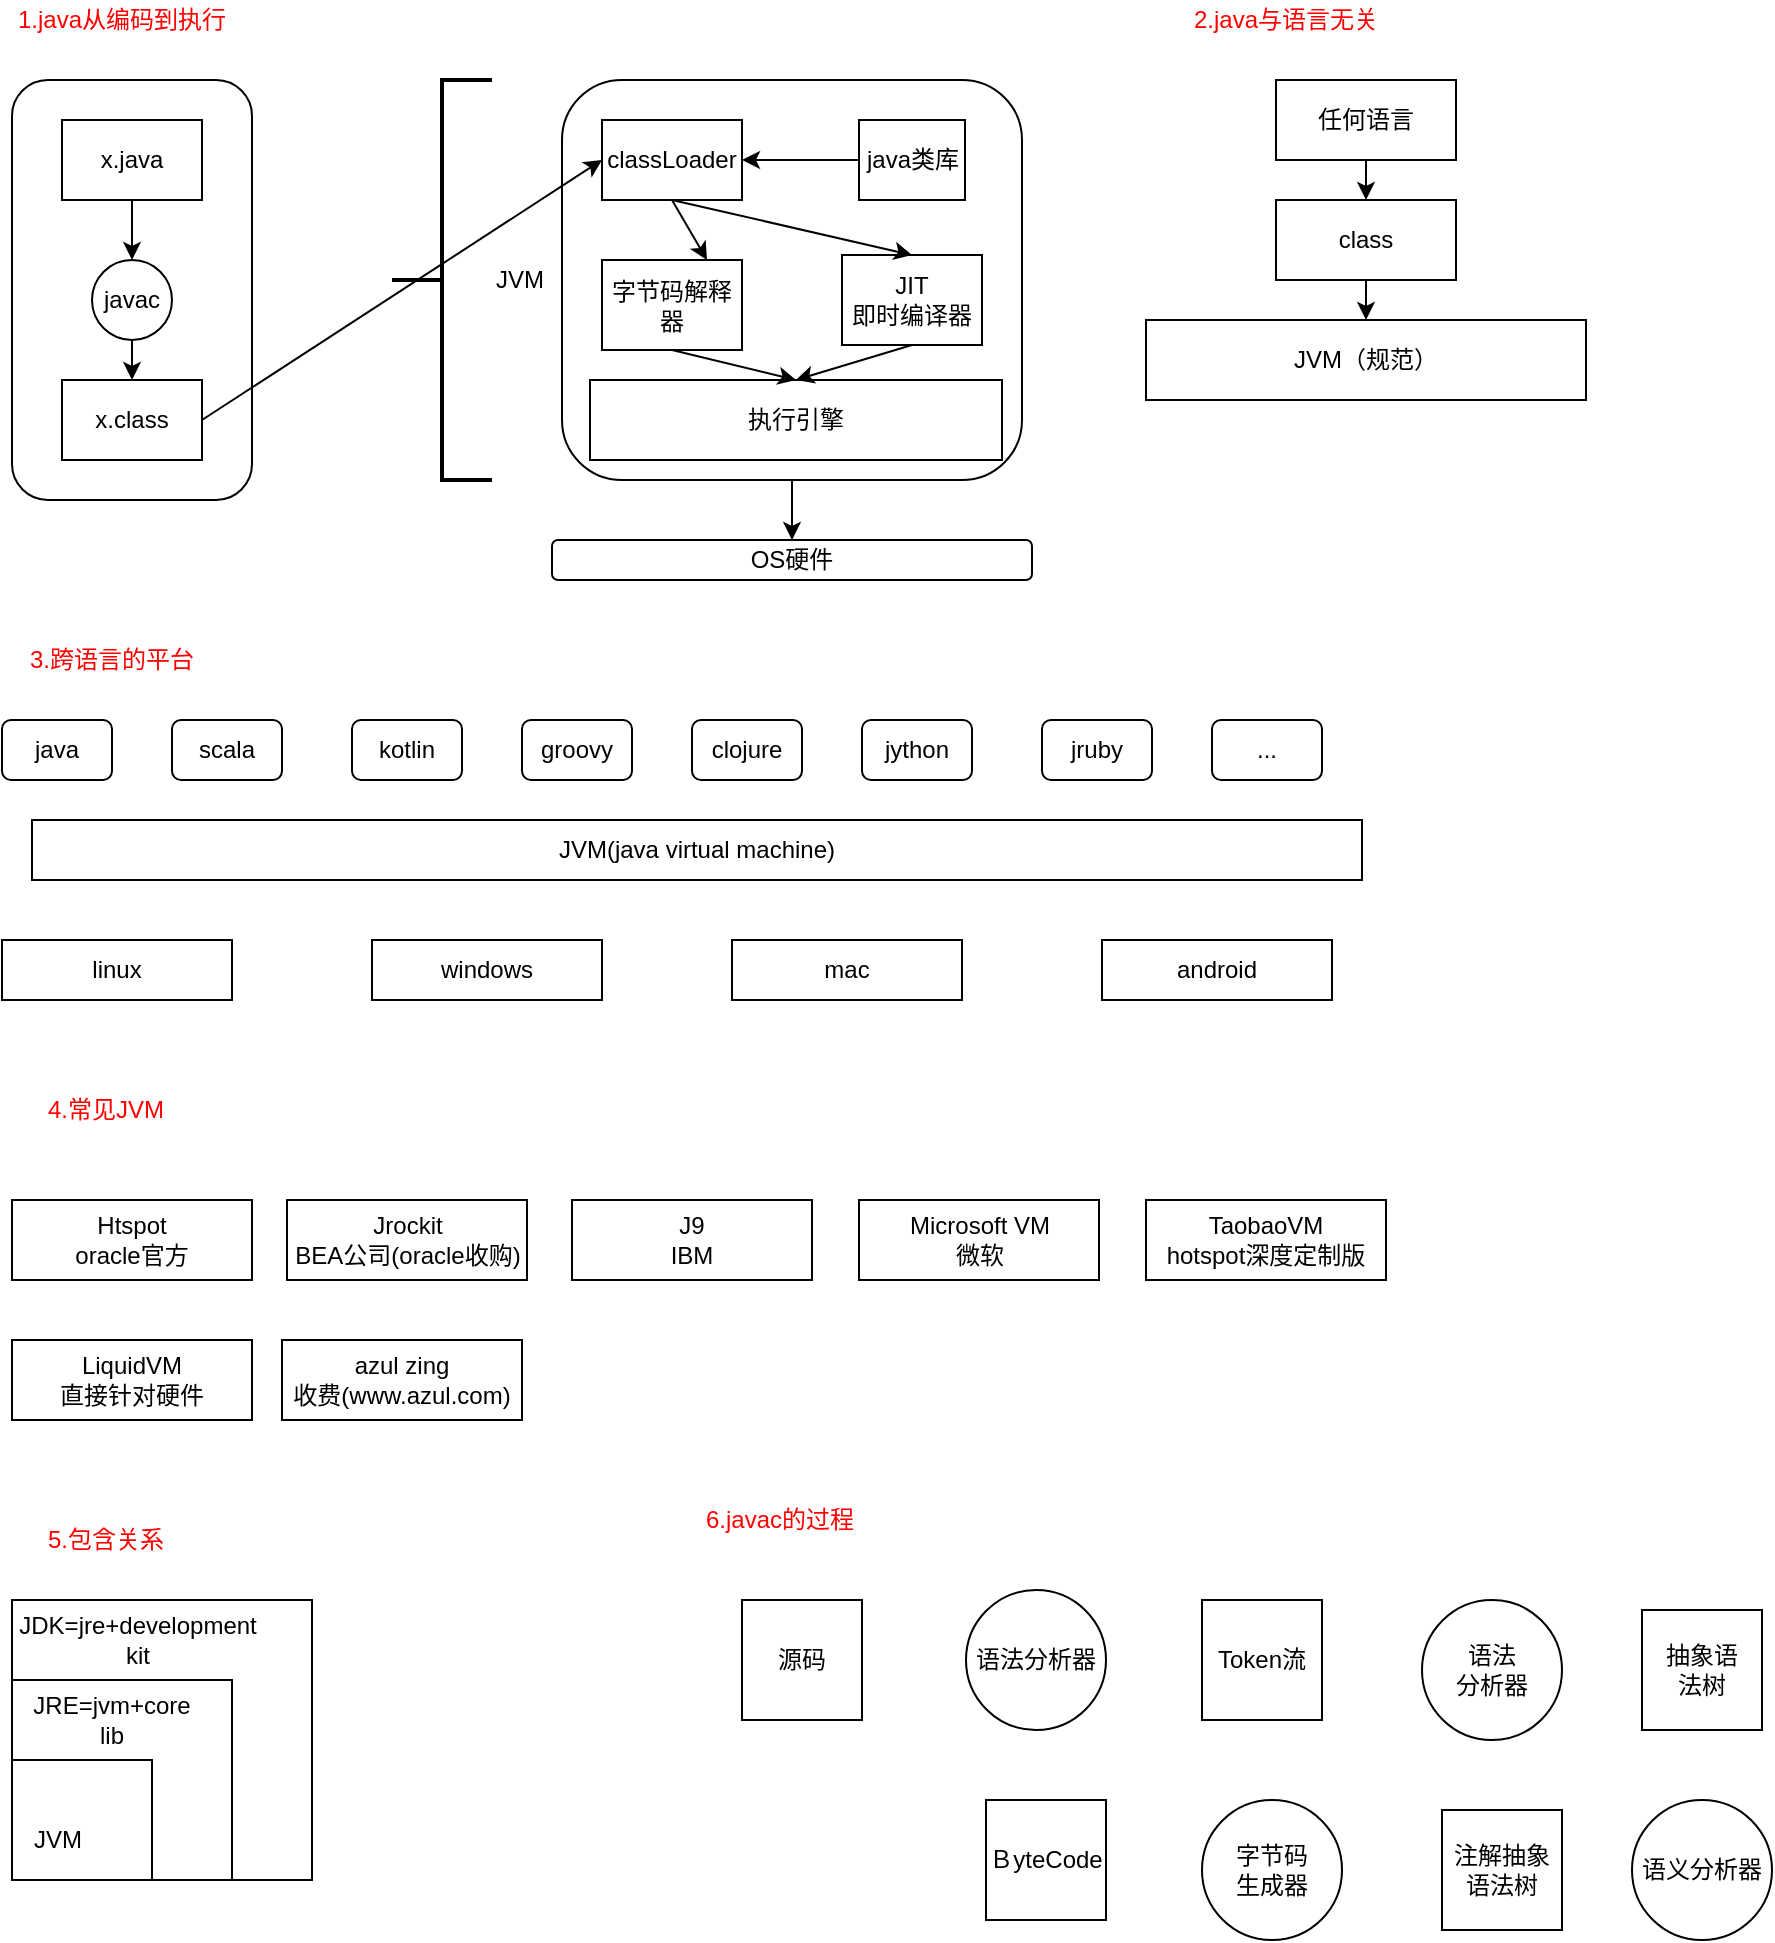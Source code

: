 <mxfile version="12.6.5" type="device" pages="4"><diagram id="XCMA18S-2-DH6IaNeQfw" name="JVM概述"><mxGraphModel dx="918" dy="587" grid="1" gridSize="10" guides="1" tooltips="1" connect="1" arrows="1" fold="1" page="1" pageScale="1" pageWidth="827" pageHeight="1169" math="0" shadow="0"><root><mxCell id="0"/><mxCell id="1" parent="0"/><mxCell id="EhO5fCS3zYw-A1HwDDp3-8" value="1.java从编码到执行" style="text;html=1;strokeColor=none;fillColor=none;align=center;verticalAlign=middle;whiteSpace=wrap;rounded=0;fontColor=#FF0000;" parent="1" vertex="1"><mxGeometry x="40" y="40" width="110" height="20" as="geometry"/></mxCell><mxCell id="EhO5fCS3zYw-A1HwDDp3-9" value="" style="rounded=1;whiteSpace=wrap;html=1;" parent="1" vertex="1"><mxGeometry x="40" y="80" width="120" height="210" as="geometry"/></mxCell><mxCell id="EhO5fCS3zYw-A1HwDDp3-10" value="x.java" style="rounded=0;whiteSpace=wrap;html=1;" parent="1" vertex="1"><mxGeometry x="65" y="100" width="70" height="40" as="geometry"/></mxCell><mxCell id="EhO5fCS3zYw-A1HwDDp3-12" value="javac" style="ellipse;whiteSpace=wrap;html=1;aspect=fixed;" parent="1" vertex="1"><mxGeometry x="80" y="170" width="40" height="40" as="geometry"/></mxCell><mxCell id="EhO5fCS3zYw-A1HwDDp3-13" value="x.class" style="rounded=0;whiteSpace=wrap;html=1;" parent="1" vertex="1"><mxGeometry x="65" y="230" width="70" height="40" as="geometry"/></mxCell><mxCell id="EhO5fCS3zYw-A1HwDDp3-14" value="" style="endArrow=classic;html=1;exitX=0.5;exitY=1;exitDx=0;exitDy=0;" parent="1" source="EhO5fCS3zYw-A1HwDDp3-10" target="EhO5fCS3zYw-A1HwDDp3-12" edge="1"><mxGeometry width="50" height="50" relative="1" as="geometry"><mxPoint x="340" y="160" as="sourcePoint"/><mxPoint x="390" y="110" as="targetPoint"/></mxGeometry></mxCell><mxCell id="EhO5fCS3zYw-A1HwDDp3-15" value="" style="endArrow=classic;html=1;exitX=0.5;exitY=1;exitDx=0;exitDy=0;entryX=0.5;entryY=0;entryDx=0;entryDy=0;" parent="1" source="EhO5fCS3zYw-A1HwDDp3-12" target="EhO5fCS3zYw-A1HwDDp3-13" edge="1"><mxGeometry width="50" height="50" relative="1" as="geometry"><mxPoint x="340" y="160" as="sourcePoint"/><mxPoint x="390" y="110" as="targetPoint"/></mxGeometry></mxCell><mxCell id="EhO5fCS3zYw-A1HwDDp3-22" value="" style="rounded=1;whiteSpace=wrap;html=1;" parent="1" vertex="1"><mxGeometry x="315" y="80" width="230" height="200" as="geometry"/></mxCell><mxCell id="EhO5fCS3zYw-A1HwDDp3-23" value="执行引擎" style="rounded=0;whiteSpace=wrap;html=1;" parent="1" vertex="1"><mxGeometry x="329" y="230" width="206" height="40" as="geometry"/></mxCell><mxCell id="EhO5fCS3zYw-A1HwDDp3-24" value="classLoader" style="rounded=0;whiteSpace=wrap;html=1;" parent="1" vertex="1"><mxGeometry x="335" y="100" width="70" height="40" as="geometry"/></mxCell><mxCell id="EhO5fCS3zYw-A1HwDDp3-25" value="java类库" style="rounded=0;whiteSpace=wrap;html=1;" parent="1" vertex="1"><mxGeometry x="463.5" y="100" width="53" height="40" as="geometry"/></mxCell><mxCell id="EhO5fCS3zYw-A1HwDDp3-26" value="JIT&lt;br&gt;即时编译器" style="rounded=0;whiteSpace=wrap;html=1;" parent="1" vertex="1"><mxGeometry x="455" y="167.5" width="70" height="45" as="geometry"/></mxCell><mxCell id="EhO5fCS3zYw-A1HwDDp3-27" value="字节码解释器" style="rounded=0;whiteSpace=wrap;html=1;" parent="1" vertex="1"><mxGeometry x="335" y="170" width="70" height="45" as="geometry"/></mxCell><mxCell id="EhO5fCS3zYw-A1HwDDp3-28" value="" style="endArrow=classic;html=1;exitX=0;exitY=0.5;exitDx=0;exitDy=0;entryX=1;entryY=0.5;entryDx=0;entryDy=0;" parent="1" source="EhO5fCS3zYw-A1HwDDp3-25" target="EhO5fCS3zYw-A1HwDDp3-24" edge="1"><mxGeometry width="50" height="50" relative="1" as="geometry"><mxPoint x="425" y="180" as="sourcePoint"/><mxPoint x="475" y="130" as="targetPoint"/></mxGeometry></mxCell><mxCell id="EhO5fCS3zYw-A1HwDDp3-29" value="" style="endArrow=classic;html=1;exitX=1;exitY=0.5;exitDx=0;exitDy=0;entryX=0;entryY=0.5;entryDx=0;entryDy=0;" parent="1" source="EhO5fCS3zYw-A1HwDDp3-13" target="EhO5fCS3zYw-A1HwDDp3-24" edge="1"><mxGeometry width="50" height="50" relative="1" as="geometry"><mxPoint x="390" y="180" as="sourcePoint"/><mxPoint x="440" y="130" as="targetPoint"/></mxGeometry></mxCell><mxCell id="EhO5fCS3zYw-A1HwDDp3-30" value="" style="endArrow=classic;html=1;exitX=0.5;exitY=1;exitDx=0;exitDy=0;entryX=0.75;entryY=0;entryDx=0;entryDy=0;" parent="1" source="EhO5fCS3zYw-A1HwDDp3-24" target="EhO5fCS3zYw-A1HwDDp3-27" edge="1"><mxGeometry width="50" height="50" relative="1" as="geometry"><mxPoint x="425" y="180" as="sourcePoint"/><mxPoint x="475" y="130" as="targetPoint"/></mxGeometry></mxCell><mxCell id="EhO5fCS3zYw-A1HwDDp3-31" value="" style="endArrow=classic;html=1;exitX=0.5;exitY=1;exitDx=0;exitDy=0;entryX=0.5;entryY=0;entryDx=0;entryDy=0;" parent="1" source="EhO5fCS3zYw-A1HwDDp3-24" target="EhO5fCS3zYw-A1HwDDp3-26" edge="1"><mxGeometry width="50" height="50" relative="1" as="geometry"><mxPoint x="425" y="180" as="sourcePoint"/><mxPoint x="475" y="130" as="targetPoint"/></mxGeometry></mxCell><mxCell id="EhO5fCS3zYw-A1HwDDp3-32" value="" style="endArrow=classic;html=1;exitX=0.5;exitY=1;exitDx=0;exitDy=0;entryX=0.5;entryY=0;entryDx=0;entryDy=0;" parent="1" source="EhO5fCS3zYw-A1HwDDp3-27" target="EhO5fCS3zYw-A1HwDDp3-23" edge="1"><mxGeometry width="50" height="50" relative="1" as="geometry"><mxPoint x="425" y="180" as="sourcePoint"/><mxPoint x="475" y="130" as="targetPoint"/></mxGeometry></mxCell><mxCell id="EhO5fCS3zYw-A1HwDDp3-33" value="" style="endArrow=classic;html=1;exitX=0.5;exitY=1;exitDx=0;exitDy=0;entryX=0.5;entryY=0;entryDx=0;entryDy=0;" parent="1" source="EhO5fCS3zYw-A1HwDDp3-26" target="EhO5fCS3zYw-A1HwDDp3-23" edge="1"><mxGeometry width="50" height="50" relative="1" as="geometry"><mxPoint x="425" y="180" as="sourcePoint"/><mxPoint x="475" y="130" as="targetPoint"/></mxGeometry></mxCell><mxCell id="EhO5fCS3zYw-A1HwDDp3-35" value="OS硬件" style="rounded=1;whiteSpace=wrap;html=1;" parent="1" vertex="1"><mxGeometry x="310" y="310" width="240" height="20" as="geometry"/></mxCell><mxCell id="EhO5fCS3zYw-A1HwDDp3-36" value="" style="endArrow=classic;html=1;exitX=0.5;exitY=1;exitDx=0;exitDy=0;entryX=0.5;entryY=0;entryDx=0;entryDy=0;" parent="1" source="EhO5fCS3zYw-A1HwDDp3-22" target="EhO5fCS3zYw-A1HwDDp3-35" edge="1"><mxGeometry width="50" height="50" relative="1" as="geometry"><mxPoint x="425" y="180" as="sourcePoint"/><mxPoint x="475" y="130" as="targetPoint"/></mxGeometry></mxCell><mxCell id="EhO5fCS3zYw-A1HwDDp3-38" value="JVM" style="strokeWidth=2;html=1;shape=mxgraph.flowchart.annotation_2;align=left;labelPosition=right;pointerEvents=1;" parent="1" vertex="1"><mxGeometry x="230" y="80" width="50" height="200" as="geometry"/></mxCell><mxCell id="EhO5fCS3zYw-A1HwDDp3-39" value="2.java与语言无关" style="text;html=1;strokeColor=none;fillColor=none;align=center;verticalAlign=middle;whiteSpace=wrap;rounded=0;fontColor=#FF0000;" parent="1" vertex="1"><mxGeometry x="607" y="40" width="140" height="20" as="geometry"/></mxCell><mxCell id="EhO5fCS3zYw-A1HwDDp3-40" value="任何语言" style="rounded=0;whiteSpace=wrap;html=1;" parent="1" vertex="1"><mxGeometry x="672" y="80" width="90" height="40" as="geometry"/></mxCell><mxCell id="EhO5fCS3zYw-A1HwDDp3-41" value="class" style="rounded=0;whiteSpace=wrap;html=1;" parent="1" vertex="1"><mxGeometry x="672" y="140" width="90" height="40" as="geometry"/></mxCell><mxCell id="EhO5fCS3zYw-A1HwDDp3-43" value="JVM（规范）" style="rounded=0;whiteSpace=wrap;html=1;" parent="1" vertex="1"><mxGeometry x="607" y="200" width="220" height="40" as="geometry"/></mxCell><mxCell id="EhO5fCS3zYw-A1HwDDp3-46" value="" style="endArrow=classic;html=1;exitX=0.5;exitY=1;exitDx=0;exitDy=0;entryX=0.5;entryY=0;entryDx=0;entryDy=0;" parent="1" source="EhO5fCS3zYw-A1HwDDp3-40" target="EhO5fCS3zYw-A1HwDDp3-41" edge="1"><mxGeometry width="50" height="50" relative="1" as="geometry"><mxPoint x="962" y="50" as="sourcePoint"/><mxPoint x="1012" as="targetPoint"/></mxGeometry></mxCell><mxCell id="EhO5fCS3zYw-A1HwDDp3-47" value="" style="endArrow=classic;html=1;exitX=0.5;exitY=1;exitDx=0;exitDy=0;entryX=0.5;entryY=0;entryDx=0;entryDy=0;" parent="1" source="EhO5fCS3zYw-A1HwDDp3-41" target="EhO5fCS3zYw-A1HwDDp3-43" edge="1"><mxGeometry width="50" height="50" relative="1" as="geometry"><mxPoint x="962" y="50" as="sourcePoint"/><mxPoint x="1012" as="targetPoint"/></mxGeometry></mxCell><mxCell id="EhO5fCS3zYw-A1HwDDp3-48" value="java" style="rounded=1;whiteSpace=wrap;html=1;" parent="1" vertex="1"><mxGeometry x="35" y="400" width="55" height="30" as="geometry"/></mxCell><mxCell id="EhO5fCS3zYw-A1HwDDp3-49" value="3.跨语言的平台" style="text;html=1;strokeColor=none;fillColor=none;align=center;verticalAlign=middle;whiteSpace=wrap;rounded=0;fontColor=#FF0000;" parent="1" vertex="1"><mxGeometry x="40" y="360" width="100" height="20" as="geometry"/></mxCell><mxCell id="EhO5fCS3zYw-A1HwDDp3-50" value="scala" style="rounded=1;whiteSpace=wrap;html=1;" parent="1" vertex="1"><mxGeometry x="120" y="400" width="55" height="30" as="geometry"/></mxCell><mxCell id="EhO5fCS3zYw-A1HwDDp3-51" value="kotlin" style="rounded=1;whiteSpace=wrap;html=1;" parent="1" vertex="1"><mxGeometry x="210" y="400" width="55" height="30" as="geometry"/></mxCell><mxCell id="EhO5fCS3zYw-A1HwDDp3-52" value="groovy" style="rounded=1;whiteSpace=wrap;html=1;" parent="1" vertex="1"><mxGeometry x="295" y="400" width="55" height="30" as="geometry"/></mxCell><mxCell id="EhO5fCS3zYw-A1HwDDp3-53" value="clojure" style="rounded=1;whiteSpace=wrap;html=1;" parent="1" vertex="1"><mxGeometry x="380" y="400" width="55" height="30" as="geometry"/></mxCell><mxCell id="EhO5fCS3zYw-A1HwDDp3-54" value="jython" style="rounded=1;whiteSpace=wrap;html=1;" parent="1" vertex="1"><mxGeometry x="465" y="400" width="55" height="30" as="geometry"/></mxCell><mxCell id="EhO5fCS3zYw-A1HwDDp3-55" value="jruby" style="rounded=1;whiteSpace=wrap;html=1;" parent="1" vertex="1"><mxGeometry x="555" y="400" width="55" height="30" as="geometry"/></mxCell><mxCell id="EhO5fCS3zYw-A1HwDDp3-56" value="..." style="rounded=1;whiteSpace=wrap;html=1;" parent="1" vertex="1"><mxGeometry x="640" y="400" width="55" height="30" as="geometry"/></mxCell><mxCell id="EhO5fCS3zYw-A1HwDDp3-57" value="JVM(java virtual machine)" style="rounded=0;whiteSpace=wrap;html=1;" parent="1" vertex="1"><mxGeometry x="50" y="450" width="665" height="30" as="geometry"/></mxCell><mxCell id="EhO5fCS3zYw-A1HwDDp3-58" value="linux" style="rounded=0;whiteSpace=wrap;html=1;" parent="1" vertex="1"><mxGeometry x="35" y="510" width="115" height="30" as="geometry"/></mxCell><mxCell id="EhO5fCS3zYw-A1HwDDp3-59" value="windows" style="rounded=0;whiteSpace=wrap;html=1;" parent="1" vertex="1"><mxGeometry x="220" y="510" width="115" height="30" as="geometry"/></mxCell><mxCell id="EhO5fCS3zYw-A1HwDDp3-60" value="mac" style="rounded=0;whiteSpace=wrap;html=1;" parent="1" vertex="1"><mxGeometry x="400" y="510" width="115" height="30" as="geometry"/></mxCell><mxCell id="EhO5fCS3zYw-A1HwDDp3-61" value="android" style="rounded=0;whiteSpace=wrap;html=1;" parent="1" vertex="1"><mxGeometry x="585" y="510" width="115" height="30" as="geometry"/></mxCell><mxCell id="EhO5fCS3zYw-A1HwDDp3-62" value="4.常见JVM" style="text;html=1;strokeColor=none;fillColor=none;align=center;verticalAlign=middle;whiteSpace=wrap;rounded=0;fontColor=#FF0000;" parent="1" vertex="1"><mxGeometry x="42.5" y="585" width="87.5" height="20" as="geometry"/></mxCell><mxCell id="EhO5fCS3zYw-A1HwDDp3-63" value="Htspot&lt;br&gt;oracle官方" style="rounded=0;whiteSpace=wrap;html=1;" parent="1" vertex="1"><mxGeometry x="40" y="640" width="120" height="40" as="geometry"/></mxCell><mxCell id="EhO5fCS3zYw-A1HwDDp3-64" value="Jrockit&lt;br&gt;BEA公司(oracle收购)" style="rounded=0;whiteSpace=wrap;html=1;" parent="1" vertex="1"><mxGeometry x="177.5" y="640" width="120" height="40" as="geometry"/></mxCell><mxCell id="EhO5fCS3zYw-A1HwDDp3-65" value="J9&lt;br&gt;IBM" style="rounded=0;whiteSpace=wrap;html=1;" parent="1" vertex="1"><mxGeometry x="320" y="640" width="120" height="40" as="geometry"/></mxCell><mxCell id="EhO5fCS3zYw-A1HwDDp3-66" value="Microsoft VM&lt;br&gt;微软" style="rounded=0;whiteSpace=wrap;html=1;" parent="1" vertex="1"><mxGeometry x="463.5" y="640" width="120" height="40" as="geometry"/></mxCell><mxCell id="EhO5fCS3zYw-A1HwDDp3-67" value="TaobaoVM&lt;br&gt;hotspot深度定制版" style="rounded=0;whiteSpace=wrap;html=1;" parent="1" vertex="1"><mxGeometry x="607" y="640" width="120" height="40" as="geometry"/></mxCell><mxCell id="EhO5fCS3zYw-A1HwDDp3-68" value="LiquidVM&lt;br&gt;直接针对硬件" style="rounded=0;whiteSpace=wrap;html=1;" parent="1" vertex="1"><mxGeometry x="40" y="710" width="120" height="40" as="geometry"/></mxCell><mxCell id="EhO5fCS3zYw-A1HwDDp3-69" value="azul zing&lt;br&gt;收费(www.azul.com)" style="rounded=0;whiteSpace=wrap;html=1;" parent="1" vertex="1"><mxGeometry x="175" y="710" width="120" height="40" as="geometry"/></mxCell><mxCell id="EhO5fCS3zYw-A1HwDDp3-70" value="" style="rounded=0;whiteSpace=wrap;html=1;" parent="1" vertex="1"><mxGeometry x="40" y="840" width="150" height="140" as="geometry"/></mxCell><mxCell id="EhO5fCS3zYw-A1HwDDp3-71" value="" style="rounded=0;whiteSpace=wrap;html=1;" parent="1" vertex="1"><mxGeometry x="40" y="880" width="110" height="100" as="geometry"/></mxCell><mxCell id="EhO5fCS3zYw-A1HwDDp3-72" value="" style="rounded=0;whiteSpace=wrap;html=1;" parent="1" vertex="1"><mxGeometry x="40" y="920" width="70" height="60" as="geometry"/></mxCell><mxCell id="EhO5fCS3zYw-A1HwDDp3-74" value="JVM" style="text;html=1;strokeColor=none;fillColor=none;align=center;verticalAlign=middle;whiteSpace=wrap;rounded=0;" parent="1" vertex="1"><mxGeometry x="42.5" y="950" width="40" height="20" as="geometry"/></mxCell><mxCell id="EhO5fCS3zYw-A1HwDDp3-75" value="JRE=jvm+core lib" style="text;html=1;strokeColor=none;fillColor=none;align=center;verticalAlign=middle;whiteSpace=wrap;rounded=0;" parent="1" vertex="1"><mxGeometry x="60" y="890" width="60" height="20" as="geometry"/></mxCell><mxCell id="EhO5fCS3zYw-A1HwDDp3-76" value="JDK=jre+development kit" style="text;html=1;strokeColor=none;fillColor=none;align=center;verticalAlign=middle;whiteSpace=wrap;rounded=0;" parent="1" vertex="1"><mxGeometry x="82.5" y="850" width="40" height="20" as="geometry"/></mxCell><mxCell id="EhO5fCS3zYw-A1HwDDp3-84" value="5.包含关系" style="text;html=1;strokeColor=none;fillColor=none;align=center;verticalAlign=middle;whiteSpace=wrap;rounded=0;fontColor=#FF0000;" parent="1" vertex="1"><mxGeometry x="42.5" y="800" width="87.5" height="20" as="geometry"/></mxCell><mxCell id="OsJob6mIkkgW1lecWYGq-1" value="6.javac的过程" style="text;html=1;strokeColor=none;fillColor=none;align=center;verticalAlign=middle;whiteSpace=wrap;rounded=0;fontColor=#FF0000;" vertex="1" parent="1"><mxGeometry x="380" y="790" width="87.5" height="20" as="geometry"/></mxCell><mxCell id="OsJob6mIkkgW1lecWYGq-2" value="ＢyteCode" style="whiteSpace=wrap;html=1;aspect=fixed;" vertex="1" parent="1"><mxGeometry x="527" y="940" width="60" height="60" as="geometry"/></mxCell><mxCell id="OsJob6mIkkgW1lecWYGq-3" value="语法分析器" style="ellipse;whiteSpace=wrap;html=1;aspect=fixed;" vertex="1" parent="1"><mxGeometry x="517" y="835" width="70" height="70" as="geometry"/></mxCell><mxCell id="OsJob6mIkkgW1lecWYGq-5" value="Token流" style="whiteSpace=wrap;html=1;aspect=fixed;" vertex="1" parent="1"><mxGeometry x="635" y="840" width="60" height="60" as="geometry"/></mxCell><mxCell id="OsJob6mIkkgW1lecWYGq-6" value="源码" style="whiteSpace=wrap;html=1;aspect=fixed;" vertex="1" parent="1"><mxGeometry x="405" y="840" width="60" height="60" as="geometry"/></mxCell><mxCell id="OsJob6mIkkgW1lecWYGq-8" value="注解抽象语法树" style="whiteSpace=wrap;html=1;aspect=fixed;" vertex="1" parent="1"><mxGeometry x="755" y="945" width="60" height="60" as="geometry"/></mxCell><mxCell id="OsJob6mIkkgW1lecWYGq-9" value="抽象语&lt;br&gt;法树" style="whiteSpace=wrap;html=1;aspect=fixed;" vertex="1" parent="1"><mxGeometry x="855" y="845" width="60" height="60" as="geometry"/></mxCell><mxCell id="OsJob6mIkkgW1lecWYGq-10" value="语义分析器" style="ellipse;whiteSpace=wrap;html=1;aspect=fixed;" vertex="1" parent="1"><mxGeometry x="850" y="940" width="70" height="70" as="geometry"/></mxCell><mxCell id="OsJob6mIkkgW1lecWYGq-11" value="字节码&lt;br&gt;生成器" style="ellipse;whiteSpace=wrap;html=1;aspect=fixed;" vertex="1" parent="1"><mxGeometry x="635" y="940" width="70" height="70" as="geometry"/></mxCell><mxCell id="OsJob6mIkkgW1lecWYGq-12" value="语法&lt;br&gt;分析器" style="ellipse;whiteSpace=wrap;html=1;aspect=fixed;" vertex="1" parent="1"><mxGeometry x="745" y="840" width="70" height="70" as="geometry"/></mxCell></root></mxGraphModel></diagram><diagram id="WfQSP3gO_Pmhx5HXC3ej" name="java运行时数据区"><mxGraphModel dx="1355" dy="825" grid="1" gridSize="10" guides="1" tooltips="1" connect="1" arrows="1" fold="1" page="1" pageScale="1" pageWidth="850" pageHeight="1100" math="0" shadow="0"><root><mxCell id="nvC6qELrAws1oAD9bObG-0"/><mxCell id="nvC6qELrAws1oAD9bObG-1" parent="nvC6qELrAws1oAD9bObG-0"/><mxCell id="nvC6qELrAws1oAD9bObG-2" value="JVM stacks&lt;br&gt;（java线程独有的）&lt;br&gt;每一个方法对应的栈帧" style="ellipse;whiteSpace=wrap;html=1;" parent="nvC6qELrAws1oAD9bObG-1" vertex="1"><mxGeometry x="290" y="110" width="120" height="80" as="geometry"/></mxCell><mxCell id="nvC6qELrAws1oAD9bObG-3" value="Program Counter&lt;br&gt;（PC指针）" style="ellipse;whiteSpace=wrap;html=1;" parent="nvC6qELrAws1oAD9bObG-1" vertex="1"><mxGeometry x="290" y="20" width="120" height="80" as="geometry"/></mxCell><mxCell id="nvC6qELrAws1oAD9bObG-4" value="native&amp;nbsp;&lt;br&gt;method&lt;br&gt;stacks&lt;br&gt;（本地方法区,c++实现，操作系统管理）" style="ellipse;whiteSpace=wrap;html=1;" parent="nvC6qELrAws1oAD9bObG-1" vertex="1"><mxGeometry x="290" y="210" width="120" height="80" as="geometry"/></mxCell><mxCell id="nvC6qELrAws1oAD9bObG-5" value="Heap&lt;br&gt;（堆,线程共享&lt;br&gt;）" style="ellipse;whiteSpace=wrap;html=1;" parent="nvC6qELrAws1oAD9bObG-1" vertex="1"><mxGeometry x="380" y="390" width="120" height="80" as="geometry"/></mxCell><mxCell id="nvC6qELrAws1oAD9bObG-6" value="method&lt;br&gt;area&lt;br&gt;(class信息)&lt;br&gt;method area&lt;br&gt;perm&lt;br&gt;meta space&lt;br&gt;" style="ellipse;whiteSpace=wrap;html=1;" parent="nvC6qELrAws1oAD9bObG-1" vertex="1"><mxGeometry x="150" y="390" width="120" height="80" as="geometry"/></mxCell><mxCell id="nvC6qELrAws1oAD9bObG-7" value="Direct&lt;br&gt;Memory&lt;br&gt;(1.4后直接内存,&lt;br&gt;用户空间能直接访问内核空间)" style="ellipse;whiteSpace=wrap;html=1;" parent="nvC6qELrAws1oAD9bObG-1" vertex="1"><mxGeometry x="690" y="390" width="120" height="80" as="geometry"/></mxCell><mxCell id="nvC6qELrAws1oAD9bObG-8" value="run-time&lt;br&gt;constant&lt;br&gt;pool&lt;br&gt;（常量池）" style="ellipse;whiteSpace=wrap;html=1;" parent="nvC6qELrAws1oAD9bObG-1" vertex="1"><mxGeometry x="100" y="510" width="120" height="80" as="geometry"/></mxCell><mxCell id="nvC6qELrAws1oAD9bObG-9" value="" style="endArrow=classic;html=1;exitX=0;exitY=0.5;exitDx=0;exitDy=0;entryX=0;entryY=0;entryDx=0;entryDy=0;" parent="nvC6qELrAws1oAD9bObG-1" source="nvC6qELrAws1oAD9bObG-6" target="nvC6qELrAws1oAD9bObG-8" edge="1"><mxGeometry width="50" height="50" relative="1" as="geometry"><mxPoint x="100" y="700" as="sourcePoint"/><mxPoint x="150" y="650" as="targetPoint"/></mxGeometry></mxCell><mxCell id="nvC6qELrAws1oAD9bObG-10" value="include" style="text;html=1;align=center;verticalAlign=middle;resizable=0;points=[];labelBackgroundColor=#ffffff;" parent="nvC6qELrAws1oAD9bObG-9" vertex="1" connectable="0"><mxGeometry x="0.174" y="4" relative="1" as="geometry"><mxPoint as="offset"/></mxGeometry></mxCell><mxCell id="nvC6qELrAws1oAD9bObG-11" value="" style="shape=curlyBracket;whiteSpace=wrap;html=1;rounded=1;" parent="nvC6qELrAws1oAD9bObG-1" vertex="1"><mxGeometry x="210" y="20" width="20" height="270" as="geometry"/></mxCell><mxCell id="nvC6qELrAws1oAD9bObG-12" value="每一线程独有的" style="text;html=1;align=center;verticalAlign=middle;resizable=0;points=[];autosize=1;" parent="nvC6qELrAws1oAD9bObG-1" vertex="1"><mxGeometry x="118" y="158" width="100" height="20" as="geometry"/></mxCell><mxCell id="nvC6qELrAws1oAD9bObG-13" value="" style="shape=crossbar;whiteSpace=wrap;html=1;rounded=1;" parent="nvC6qELrAws1oAD9bObG-1" vertex="1"><mxGeometry x="160" y="350" width="370" height="20" as="geometry"/></mxCell><mxCell id="nvC6qELrAws1oAD9bObG-14" value="线程共享" style="text;html=1;align=center;verticalAlign=middle;resizable=0;points=[];autosize=1;" parent="nvC6qELrAws1oAD9bObG-1" vertex="1"><mxGeometry x="331" y="321" width="60" height="20" as="geometry"/></mxCell><mxCell id="nvC6qELrAws1oAD9bObG-16" value="loclal&amp;nbsp; variablesxc&lt;br&gt;(局部变量表)" style="text;html=1;strokeColor=none;fillColor=none;align=center;verticalAlign=middle;whiteSpace=wrap;rounded=0;" parent="nvC6qELrAws1oAD9bObG-1" vertex="1"><mxGeometry x="500" y="70" width="120" height="20" as="geometry"/></mxCell><mxCell id="nvC6qELrAws1oAD9bObG-17" value="operand&amp;nbsp;&lt;br&gt;stacks（操作数栈）" style="text;html=1;strokeColor=none;fillColor=none;align=center;verticalAlign=middle;whiteSpace=wrap;rounded=0;" parent="nvC6qELrAws1oAD9bObG-1" vertex="1"><mxGeometry x="500" y="120" width="110" height="20" as="geometry"/></mxCell><mxCell id="nvC6qELrAws1oAD9bObG-18" value="dynamic&lt;br&gt;linking(动态链接)" style="text;html=1;strokeColor=none;fillColor=none;align=center;verticalAlign=middle;whiteSpace=wrap;rounded=0;" parent="nvC6qELrAws1oAD9bObG-1" vertex="1"><mxGeometry x="500" y="170" width="110" height="20" as="geometry"/></mxCell><mxCell id="nvC6qELrAws1oAD9bObG-19" value="return&lt;br&gt;address(方法a调用完方法b,执行完后返回的地址)" style="text;html=1;strokeColor=none;fillColor=none;align=center;verticalAlign=middle;whiteSpace=wrap;rounded=0;" parent="nvC6qELrAws1oAD9bObG-1" vertex="1"><mxGeometry x="500" y="220" width="110" height="20" as="geometry"/></mxCell><mxCell id="nvC6qELrAws1oAD9bObG-21" value="" style="endArrow=classic;html=1;entryX=0;entryY=0.5;entryDx=0;entryDy=0;" parent="nvC6qELrAws1oAD9bObG-1" target="nvC6qELrAws1oAD9bObG-16" edge="1"><mxGeometry width="50" height="50" relative="1" as="geometry"><mxPoint x="410" y="145" as="sourcePoint"/><mxPoint x="460" y="95" as="targetPoint"/></mxGeometry></mxCell><mxCell id="nvC6qELrAws1oAD9bObG-22" value="" style="endArrow=classic;html=1;entryX=0;entryY=0.75;entryDx=0;entryDy=0;exitX=1;exitY=0.5;exitDx=0;exitDy=0;" parent="nvC6qELrAws1oAD9bObG-1" source="nvC6qELrAws1oAD9bObG-2" target="nvC6qELrAws1oAD9bObG-17" edge="1"><mxGeometry width="50" height="50" relative="1" as="geometry"><mxPoint x="610" y="200" as="sourcePoint"/><mxPoint x="700" y="135" as="targetPoint"/></mxGeometry></mxCell><mxCell id="nvC6qELrAws1oAD9bObG-23" value="" style="endArrow=classic;html=1;entryX=0;entryY=0.5;entryDx=0;entryDy=0;exitX=1;exitY=0.5;exitDx=0;exitDy=0;" parent="nvC6qELrAws1oAD9bObG-1" source="nvC6qELrAws1oAD9bObG-2" target="nvC6qELrAws1oAD9bObG-18" edge="1"><mxGeometry width="50" height="50" relative="1" as="geometry"><mxPoint x="600" y="200" as="sourcePoint"/><mxPoint x="690" y="135" as="targetPoint"/></mxGeometry></mxCell><mxCell id="nvC6qELrAws1oAD9bObG-24" value="" style="endArrow=classic;html=1;entryX=0;entryY=0.5;entryDx=0;entryDy=0;exitX=1.017;exitY=0.613;exitDx=0;exitDy=0;exitPerimeter=0;" parent="nvC6qELrAws1oAD9bObG-1" source="nvC6qELrAws1oAD9bObG-2" target="nvC6qELrAws1oAD9bObG-19" edge="1"><mxGeometry width="50" height="50" relative="1" as="geometry"><mxPoint x="640" y="190" as="sourcePoint"/><mxPoint x="730" y="125" as="targetPoint"/></mxGeometry></mxCell></root></mxGraphModel></diagram><diagram id="abAPcCowFXLTAPI8e35W" name="java调优理论"><mxGraphModel dx="1355" dy="825" grid="1" gridSize="10" guides="1" tooltips="1" connect="1" arrows="1" fold="1" page="1" pageScale="1" pageWidth="850" pageHeight="1100" math="0" shadow="0"><root><mxCell id="OLzRJbc-Hopcf5rkQohN-0"/><mxCell id="OLzRJbc-Hopcf5rkQohN-1" parent="OLzRJbc-Hopcf5rkQohN-0"/><mxCell id="OLzRJbc-Hopcf5rkQohN-15" value="" style="edgeStyle=orthogonalEdgeStyle;rounded=0;orthogonalLoop=1;jettySize=auto;html=1;" parent="OLzRJbc-Hopcf5rkQohN-1" source="OLzRJbc-Hopcf5rkQohN-11" target="OLzRJbc-Hopcf5rkQohN-14" edge="1"><mxGeometry relative="1" as="geometry"/></mxCell><mxCell id="OLzRJbc-Hopcf5rkQohN-11" value="&lt;table border=&quot;1&quot; width=&quot;100%&quot; cellpadding=&quot;4&quot; style=&quot;width: 100% ; height: 100% ; border-collapse: collapse&quot;&gt;&lt;tbody&gt;&lt;tr&gt;&lt;th align=&quot;center&quot;&gt;垃圾回收算法&lt;/th&gt;&lt;/tr&gt;&lt;tr&gt;&lt;td align=&quot;center&quot;&gt;1.reference count&lt;br&gt;（引用技术）&lt;/td&gt;&lt;/tr&gt;&lt;tr&gt;&lt;td align=&quot;center&quot;&gt;2.root searching&lt;br&gt;(根可达算法)&lt;br&gt;java垃圾回收&lt;/td&gt;&lt;/tr&gt;&lt;/tbody&gt;&lt;/table&gt;" style="text;html=1;strokeColor=none;fillColor=none;overflow=fill;" parent="OLzRJbc-Hopcf5rkQohN-1" vertex="1"><mxGeometry x="70" y="50" width="160" height="140" as="geometry"/></mxCell><mxCell id="OLzRJbc-Hopcf5rkQohN-14" value="&lt;table border=&quot;1&quot; width=&quot;100%&quot; cellpadding=&quot;4&quot; style=&quot;width: 100% ; height: 100% ; border-collapse: collapse&quot;&gt;&lt;tbody&gt;&lt;tr&gt;&lt;th align=&quot;center&quot;&gt;描述&lt;/th&gt;&lt;/tr&gt;&lt;tr&gt;&lt;td align=&quot;center&quot;&gt;缺点:出现嵌套引用，&lt;br&gt;垃圾就回收不了了&lt;/td&gt;&lt;/tr&gt;&lt;tr&gt;&lt;td align=&quot;center&quot;&gt;根据根来计算有没有引用，&lt;br&gt;（线程变量,静态变量，常量池，JNI指针）&lt;/td&gt;&lt;/tr&gt;&lt;/tbody&gt;&lt;/table&gt;" style="text;html=1;strokeColor=none;fillColor=none;overflow=fill;" parent="OLzRJbc-Hopcf5rkQohN-1" vertex="1"><mxGeometry x="310" y="50" width="270" height="140" as="geometry"/></mxCell><mxCell id="OLzRJbc-Hopcf5rkQohN-17" value="&lt;table border=&quot;1&quot; width=&quot;100%&quot; cellpadding=&quot;4&quot; style=&quot;width: 100% ; height: 100% ; border-collapse: collapse&quot;&gt;&lt;tbody&gt;&lt;tr&gt;&lt;th align=&quot;center&quot;&gt;垃圾清除算法&lt;/th&gt;&lt;/tr&gt;&lt;tr&gt;&lt;td align=&quot;center&quot;&gt;1.mark-sweep(标记算法)&lt;br&gt;可用空间不连续&lt;/td&gt;&lt;/tr&gt;&lt;tr&gt;&lt;td align=&quot;center&quot;&gt;2.copyinng(拷贝算法)&lt;br&gt;浪费空间&lt;/td&gt;&lt;/tr&gt;&lt;/tbody&gt;&lt;/table&gt;" style="text;html=1;strokeColor=none;fillColor=none;overflow=fill;" parent="OLzRJbc-Hopcf5rkQohN-1" vertex="1"><mxGeometry x="70" y="290" width="160" height="160" as="geometry"/></mxCell><mxCell id="OLzRJbc-Hopcf5rkQohN-20" value="&lt;table border=&quot;1&quot; width=&quot;100%&quot; cellpadding=&quot;4&quot; style=&quot;width: 100% ; height: 100% ; border-collapse: collapse&quot;&gt;&lt;tbody&gt;&lt;tr&gt;&lt;th align=&quot;center&quot;&gt;&lt;span style=&quot;font-weight: normal&quot;&gt;3.mark-compact(标记压缩)&lt;br&gt;空间连续，但效率偏低&lt;/span&gt;&lt;/th&gt;&lt;/tr&gt;&lt;tr&gt;&lt;td align=&quot;center&quot;&gt;&lt;br&gt;&lt;/td&gt;&lt;/tr&gt;&lt;/tbody&gt;&lt;/table&gt;" style="text;html=1;strokeColor=none;fillColor=none;overflow=fill;" parent="OLzRJbc-Hopcf5rkQohN-1" vertex="1"><mxGeometry x="70" y="450" width="160" height="130" as="geometry"/></mxCell></root></mxGraphModel></diagram><diagram id="0apc5xjocREox42-01gw" name="class类加载"><mxGraphModel dx="1355" dy="825" grid="1" gridSize="10" guides="1" tooltips="1" connect="1" arrows="1" fold="1" page="1" pageScale="1" pageWidth="850" pageHeight="1100" math="0" shadow="0"><root><mxCell id="hMA5I8UBqpPJNWSo9lez-0"/><mxCell id="hMA5I8UBqpPJNWSo9lez-1" parent="hMA5I8UBqpPJNWSo9lez-0"/><mxCell id="BZfEFp0WLDgZlJny2KyZ-0" value="Bootstrap" style="rounded=1;whiteSpace=wrap;html=1;" vertex="1" parent="hMA5I8UBqpPJNWSo9lez-1"><mxGeometry x="210" y="550" width="110" height="40" as="geometry"/></mxCell><mxCell id="BZfEFp0WLDgZlJny2KyZ-1" value="Extension" style="rounded=1;whiteSpace=wrap;html=1;" vertex="1" parent="hMA5I8UBqpPJNWSo9lez-1"><mxGeometry x="210" y="620" width="110" height="40" as="geometry"/></mxCell><mxCell id="BZfEFp0WLDgZlJny2KyZ-2" value="App" style="rounded=1;whiteSpace=wrap;html=1;" vertex="1" parent="hMA5I8UBqpPJNWSo9lez-1"><mxGeometry x="210" y="690" width="110" height="40" as="geometry"/></mxCell><mxCell id="BZfEFp0WLDgZlJny2KyZ-3" value="Custom&lt;br&gt;ClassLoader" style="rounded=1;whiteSpace=wrap;html=1;" vertex="1" parent="hMA5I8UBqpPJNWSo9lez-1"><mxGeometry x="210" y="760" width="110" height="40" as="geometry"/></mxCell><mxCell id="BZfEFp0WLDgZlJny2KyZ-4" value="" style="endArrow=classic;html=1;" edge="1" parent="hMA5I8UBqpPJNWSo9lez-1"><mxGeometry width="50" height="50" relative="1" as="geometry"><mxPoint x="170" y="800" as="sourcePoint"/><mxPoint x="170" y="550" as="targetPoint"/></mxGeometry></mxCell><mxCell id="BZfEFp0WLDgZlJny2KyZ-5" value="JVM是按需的哦那天加载采用双亲委派机制" style="text;html=1;strokeColor=none;fillColor=none;align=center;verticalAlign=middle;whiteSpace=wrap;rounded=0;" vertex="1" parent="hMA5I8UBqpPJNWSo9lez-1"><mxGeometry x="30" y="500" width="140" height="20" as="geometry"/></mxCell><mxCell id="BZfEFp0WLDgZlJny2KyZ-6" value="自底向上检查该类是否已经加载parent方向" style="text;html=1;strokeColor=none;fillColor=none;align=center;verticalAlign=middle;whiteSpace=wrap;rounded=0;" vertex="1" parent="hMA5I8UBqpPJNWSo9lez-1"><mxGeometry x="60" y="810" width="90" height="20" as="geometry"/></mxCell><mxCell id="BZfEFp0WLDgZlJny2KyZ-9" value="" style="endArrow=classic;html=1;" edge="1" parent="hMA5I8UBqpPJNWSo9lez-1"><mxGeometry width="50" height="50" relative="1" as="geometry"><mxPoint x="370" y="550" as="sourcePoint"/><mxPoint x="370" y="810" as="targetPoint"/></mxGeometry></mxCell><mxCell id="BZfEFp0WLDgZlJny2KyZ-10" value="" style="endArrow=classic;html=1;exitX=1;exitY=0.5;exitDx=0;exitDy=0;dashed=1;" edge="1" parent="hMA5I8UBqpPJNWSo9lez-1" source="BZfEFp0WLDgZlJny2KyZ-0"><mxGeometry width="50" height="50" relative="1" as="geometry"><mxPoint x="500" y="610" as="sourcePoint"/><mxPoint x="500" y="570" as="targetPoint"/></mxGeometry></mxCell><mxCell id="BZfEFp0WLDgZlJny2KyZ-11" value="" style="endArrow=classic;html=1;exitX=1;exitY=0.5;exitDx=0;exitDy=0;dashed=1;" edge="1" parent="hMA5I8UBqpPJNWSo9lez-1" source="BZfEFp0WLDgZlJny2KyZ-1"><mxGeometry width="50" height="50" relative="1" as="geometry"><mxPoint x="360" y="639.5" as="sourcePoint"/><mxPoint x="500" y="640" as="targetPoint"/></mxGeometry></mxCell><mxCell id="BZfEFp0WLDgZlJny2KyZ-12" value="" style="endArrow=classic;html=1;exitX=1;exitY=0.5;exitDx=0;exitDy=0;dashed=1;" edge="1" parent="hMA5I8UBqpPJNWSo9lez-1" source="BZfEFp0WLDgZlJny2KyZ-2"><mxGeometry width="50" height="50" relative="1" as="geometry"><mxPoint x="500" y="690" as="sourcePoint"/><mxPoint x="500" y="710" as="targetPoint"/></mxGeometry></mxCell><mxCell id="BZfEFp0WLDgZlJny2KyZ-13" value="" style="endArrow=classic;html=1;exitX=1;exitY=0.5;exitDx=0;exitDy=0;dashed=1;" edge="1" parent="hMA5I8UBqpPJNWSo9lez-1" source="BZfEFp0WLDgZlJny2KyZ-3"><mxGeometry width="50" height="50" relative="1" as="geometry"><mxPoint x="530" y="760" as="sourcePoint"/><mxPoint x="500" y="780" as="targetPoint"/></mxGeometry></mxCell><mxCell id="BZfEFp0WLDgZlJny2KyZ-14" value="自顶向下进行实际查找和加载child方向" style="text;html=1;strokeColor=none;fillColor=none;align=center;verticalAlign=middle;whiteSpace=wrap;rounded=0;" vertex="1" parent="hMA5I8UBqpPJNWSo9lez-1"><mxGeometry x="320" y="510" width="110" height="20" as="geometry"/></mxCell><mxCell id="BZfEFp0WLDgZlJny2KyZ-15" value="自定义classLoader" style="text;html=1;strokeColor=none;fillColor=none;align=center;verticalAlign=middle;whiteSpace=wrap;rounded=0;" vertex="1" parent="hMA5I8UBqpPJNWSo9lez-1"><mxGeometry x="550" y="770" width="130" height="20" as="geometry"/></mxCell><mxCell id="BZfEFp0WLDgZlJny2KyZ-16" value="加载classpath指定内容" style="text;html=1;strokeColor=none;fillColor=none;align=center;verticalAlign=middle;whiteSpace=wrap;rounded=0;" vertex="1" parent="hMA5I8UBqpPJNWSo9lez-1"><mxGeometry x="500" y="700" width="230" height="20" as="geometry"/></mxCell><mxCell id="BZfEFp0WLDgZlJny2KyZ-17" value="加载扩展jar包&lt;br&gt;jre/lib/ext/*.jar&lt;br&gt;或由-Djava.ext.dirs指定" style="text;html=1;strokeColor=none;fillColor=none;align=center;verticalAlign=middle;whiteSpace=wrap;rounded=0;" vertex="1" parent="hMA5I8UBqpPJNWSo9lez-1"><mxGeometry x="540" y="630" width="200" height="20" as="geometry"/></mxCell><mxCell id="BZfEFp0WLDgZlJny2KyZ-18" value="加载lib/rt.jar charset.jar等核心类， c++实现" style="text;html=1;strokeColor=none;fillColor=none;align=center;verticalAlign=middle;whiteSpace=wrap;rounded=0;" vertex="1" parent="hMA5I8UBqpPJNWSo9lez-1"><mxGeometry x="540" y="560" width="260" height="20" as="geometry"/></mxCell><mxCell id="BZfEFp0WLDgZlJny2KyZ-19" value="loadinng" style="rounded=1;whiteSpace=wrap;html=1;" vertex="1" parent="hMA5I8UBqpPJNWSo9lez-1"><mxGeometry x="80" y="130" width="110" height="40" as="geometry"/></mxCell><mxCell id="BZfEFp0WLDgZlJny2KyZ-20" value="" style="rounded=0;whiteSpace=wrap;html=1;" vertex="1" parent="hMA5I8UBqpPJNWSo9lez-1"><mxGeometry x="250" y="100" width="380" height="100" as="geometry"/></mxCell><mxCell id="BZfEFp0WLDgZlJny2KyZ-21" value="verification" style="rounded=1;whiteSpace=wrap;html=1;" vertex="1" parent="hMA5I8UBqpPJNWSo9lez-1"><mxGeometry x="260" y="130" width="100" height="40" as="geometry"/></mxCell><mxCell id="BZfEFp0WLDgZlJny2KyZ-22" value="preparation" style="rounded=1;whiteSpace=wrap;html=1;" vertex="1" parent="hMA5I8UBqpPJNWSo9lez-1"><mxGeometry x="390" y="130" width="100" height="40" as="geometry"/></mxCell><mxCell id="BZfEFp0WLDgZlJny2KyZ-23" value="resolution" style="rounded=1;whiteSpace=wrap;html=1;" vertex="1" parent="hMA5I8UBqpPJNWSo9lez-1"><mxGeometry x="520" y="130" width="100" height="40" as="geometry"/></mxCell><mxCell id="BZfEFp0WLDgZlJny2KyZ-24" value="linking" style="text;html=1;strokeColor=none;fillColor=none;align=center;verticalAlign=middle;whiteSpace=wrap;rounded=0;" vertex="1" parent="hMA5I8UBqpPJNWSo9lez-1"><mxGeometry x="420" y="180" width="40" height="20" as="geometry"/></mxCell><mxCell id="BZfEFp0WLDgZlJny2KyZ-25" value="initializing" style="rounded=1;whiteSpace=wrap;html=1;" vertex="1" parent="hMA5I8UBqpPJNWSo9lez-1"><mxGeometry x="690" y="130" width="110" height="40" as="geometry"/></mxCell><mxCell id="BZfEFp0WLDgZlJny2KyZ-26" value="class" style="rounded=1;whiteSpace=wrap;html=1;" vertex="1" parent="hMA5I8UBqpPJNWSo9lez-1"><mxGeometry x="100" y="300" width="50" height="40" as="geometry"/></mxCell><mxCell id="BZfEFp0WLDgZlJny2KyZ-27" value="GC" style="rounded=1;whiteSpace=wrap;html=1;" vertex="1" parent="hMA5I8UBqpPJNWSo9lez-1"><mxGeometry x="730" y="300" width="50" height="40" as="geometry"/></mxCell><mxCell id="BZfEFp0WLDgZlJny2KyZ-28" value="" style="endArrow=classic;html=1;dashed=1;exitX=0.5;exitY=0;exitDx=0;exitDy=0;entryX=0.382;entryY=1.05;entryDx=0;entryDy=0;entryPerimeter=0;" edge="1" parent="hMA5I8UBqpPJNWSo9lez-1" source="BZfEFp0WLDgZlJny2KyZ-26" target="BZfEFp0WLDgZlJny2KyZ-19"><mxGeometry width="50" height="50" relative="1" as="geometry"><mxPoint x="90" y="290" as="sourcePoint"/><mxPoint x="140" y="240" as="targetPoint"/></mxGeometry></mxCell><mxCell id="BZfEFp0WLDgZlJny2KyZ-29" value="" style="endArrow=classic;html=1;dashed=1;exitX=0.5;exitY=1;exitDx=0;exitDy=0;entryX=0.5;entryY=0;entryDx=0;entryDy=0;" edge="1" parent="hMA5I8UBqpPJNWSo9lez-1" source="BZfEFp0WLDgZlJny2KyZ-25" target="BZfEFp0WLDgZlJny2KyZ-27"><mxGeometry width="50" height="50" relative="1" as="geometry"><mxPoint x="790" y="250" as="sourcePoint"/><mxPoint x="840" y="200" as="targetPoint"/></mxGeometry></mxCell><mxCell id="BZfEFp0WLDgZlJny2KyZ-30" value="" style="endArrow=classic;html=1;dashed=1;exitX=1;exitY=0.5;exitDx=0;exitDy=0;entryX=0;entryY=0.5;entryDx=0;entryDy=0;" edge="1" parent="hMA5I8UBqpPJNWSo9lez-1" source="BZfEFp0WLDgZlJny2KyZ-19" target="BZfEFp0WLDgZlJny2KyZ-20"><mxGeometry width="50" height="50" relative="1" as="geometry"><mxPoint x="230" y="280" as="sourcePoint"/><mxPoint x="280" y="230" as="targetPoint"/></mxGeometry></mxCell><mxCell id="BZfEFp0WLDgZlJny2KyZ-31" value="" style="endArrow=classic;html=1;dashed=1;exitX=1;exitY=0.5;exitDx=0;exitDy=0;entryX=0;entryY=0.5;entryDx=0;entryDy=0;" edge="1" parent="hMA5I8UBqpPJNWSo9lez-1" source="BZfEFp0WLDgZlJny2KyZ-20" target="BZfEFp0WLDgZlJny2KyZ-25"><mxGeometry width="50" height="50" relative="1" as="geometry"><mxPoint x="640" y="170" as="sourcePoint"/><mxPoint x="690" y="120" as="targetPoint"/></mxGeometry></mxCell><mxCell id="BZfEFp0WLDgZlJny2KyZ-32" value="静态变量赋默认值" style="text;html=1;strokeColor=none;fillColor=none;align=center;verticalAlign=middle;whiteSpace=wrap;rounded=0;" vertex="1" parent="hMA5I8UBqpPJNWSo9lez-1"><mxGeometry x="390" y="280" width="105" height="20" as="geometry"/></mxCell><mxCell id="BZfEFp0WLDgZlJny2KyZ-33" value="静态变量赋初始值" style="text;html=1;strokeColor=none;fillColor=none;align=center;verticalAlign=middle;whiteSpace=wrap;rounded=0;" vertex="1" parent="hMA5I8UBqpPJNWSo9lez-1"><mxGeometry x="550" y="350" width="105" height="20" as="geometry"/></mxCell><mxCell id="BZfEFp0WLDgZlJny2KyZ-34" value="" style="endArrow=classic;html=1;dashed=1;exitX=0.5;exitY=0;exitDx=0;exitDy=0;entryX=0.5;entryY=1;entryDx=0;entryDy=0;" edge="1" parent="hMA5I8UBqpPJNWSo9lez-1" source="BZfEFp0WLDgZlJny2KyZ-32" target="BZfEFp0WLDgZlJny2KyZ-22"><mxGeometry width="50" height="50" relative="1" as="geometry"><mxPoint x="420" y="280" as="sourcePoint"/><mxPoint x="470" y="230" as="targetPoint"/></mxGeometry></mxCell><mxCell id="BZfEFp0WLDgZlJny2KyZ-35" value="" style="endArrow=classic;html=1;dashed=1;exitX=0.438;exitY=-0.05;exitDx=0;exitDy=0;exitPerimeter=0;entryX=0.25;entryY=1;entryDx=0;entryDy=0;" edge="1" parent="hMA5I8UBqpPJNWSo9lez-1" source="BZfEFp0WLDgZlJny2KyZ-33" target="BZfEFp0WLDgZlJny2KyZ-25"><mxGeometry width="50" height="50" relative="1" as="geometry"><mxPoint x="600" y="320" as="sourcePoint"/><mxPoint x="650" y="270" as="targetPoint"/></mxGeometry></mxCell></root></mxGraphModel></diagram></mxfile>